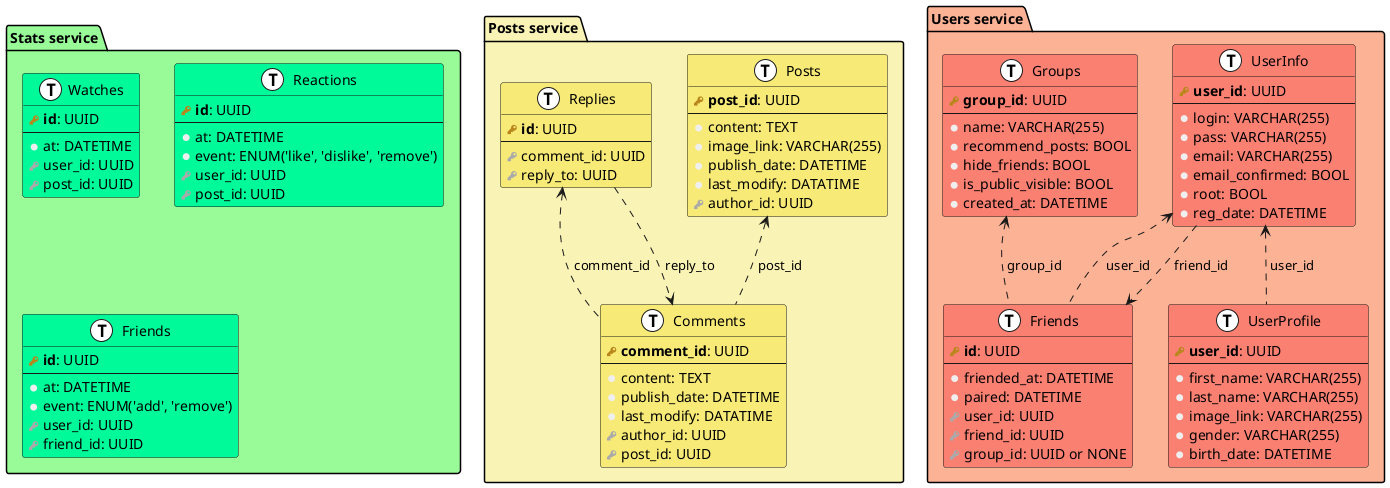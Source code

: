 @startuml scheme
!define primary_key(x) <b><color:#b8861b><&key></color> x</b>
!define foreign_key(x) <color:#aaaaaa><&key></color> x
!define column(x) <color:#efefef><&media-record></color> x
!define table(x) entity x << (T, white) >>

package "Posts service" #faf3b6{

  table(Posts) #f7ea77{
    primary_key(post_id): UUID
    --
    column(content): TEXT
    column(image_link): VARCHAR(255)
    column(publish_date): DATETIME
    column(last_modify): DATATIME
    foreign_key(author_id): UUID
  }
  table(Comments) #f7ea77 {
    primary_key(comment_id): UUID
    --
    column(content): TEXT
    column(publish_date): DATETIME
    column(last_modify): DATATIME
    foreign_key(author_id): UUID
    foreign_key(post_id): UUID
  }
  table(Replies) #f7ea77 {
    primary_key(id): UUID
    --
    foreign_key(comment_id): UUID
    foreign_key(reply_to): UUID
  }
  Posts <.. Comments: " post_id"
  Replies <.. Comments: " comment_id"
  Replies ..> Comments: " reply_to"

}

package "Stats service" #PaleGreen {
  table(Watches) #MediumSpringGreen {
    primary_key(id): UUID
    --
    column(at): DATETIME
    foreign_key(user_id): UUID
    foreign_key(post_id): UUID
  }
  table(Reactions) #MediumSpringGreen {
    primary_key(id): UUID
    --
    column(at): DATETIME
    column(event): ENUM('like', 'dislike', 'remove')
    foreign_key(user_id): UUID
    foreign_key(post_id): UUID
  }
  table(Friends) #MediumSpringGreen {
    primary_key(id): UUID
    --
    column(at): DATETIME
    column(event): ENUM('add', 'remove')
    foreign_key(user_id): UUID
    foreign_key(friend_id): UUID
  }
/'
  table(PostsStats) #MediumSpringGreen {
    primary_key(post_id): UUID
    --
    column(watch_count): INT
    column(like_count): INT
    column(diskike_count): INT
    column(comment_count): INT
    column(publish_date): DATETIME
    column(last_modify): DATETIME
  }
  table(UsersStats) #MediumSpringGreen {
    primary_key(user_id)
    --
    column(watch_count): INT
    column(like_count): INT
    column(dislike_count): INT
    column(posts_count): INT
    column(reg_date): DATETIME
  }
  PostsStats <.. Reactions: " post_id"
  UsersStats <.. Reactions: " user_id"
  PostsStats <.. Watches: " post_id"
  UsersStats <.. Watches: " user_id"
'/
}

package "Users service" #fcb295 {
  table(UserInfo) #Salmon{
    primary_key(user_id): UUID
    --
    column(login): VARCHAR(255)
    column(pass): VARCHAR(255)
    column(email): VARCHAR(255)
    column(email_confirmed): BOOL
    column(root): BOOL
    column(reg_date): DATETIME
  }

  table(UserProfile) #Salmon{
    primary_key(user_id): UUID
    --
    column(first_name): VARCHAR(255)
    column(last_name): VARCHAR(255)
    column(image_link): VARCHAR(255)
    column(gender): VARCHAR(255)
    column(birth_date): DATETIME
  }

  table(Friends) #Salmon{
    primary_key(id): UUID
    --
    column(friended_at): DATETIME
    column(paired): DATETIME
    foreign_key(user_id): UUID
    foreign_key(friend_id): UUID
    foreign_key(group_id): UUID or NONE
  }

  table(Groups) #Salmon{
    primary_key(group_id): UUID
    --
    column(name): VARCHAR(255)
    column(recommend_posts): BOOL
    column(hide_friends): BOOL
    column(is_public_visible): BOOL
    column(created_at): DATETIME
  }
  UserInfo <.. UserProfile: " user_id"
  UserInfo <.. Friends: " user_id"
  UserInfo ..> Friends: " friend_id"
  Groups <.. Friends: " group_id"

}
@enduml
